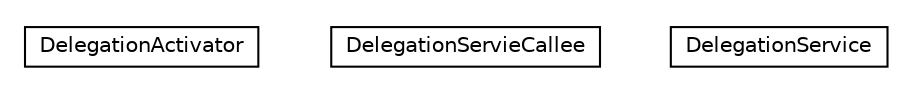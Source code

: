 #!/usr/local/bin/dot
#
# Class diagram 
# Generated by UMLGraph version R5_6-24-gf6e263 (http://www.umlgraph.org/)
#

digraph G {
	edge [fontname="Helvetica",fontsize=10,labelfontname="Helvetica",labelfontsize=10];
	node [fontname="Helvetica",fontsize=10,shape=plaintext];
	nodesep=0.25;
	ranksep=0.5;
	// org.universAAL.security.authorisator.delegation.DelegationActivator
	c744 [label=<<table title="org.universAAL.security.authorisator.delegation.DelegationActivator" border="0" cellborder="1" cellspacing="0" cellpadding="2" port="p" href="./DelegationActivator.html">
		<tr><td><table border="0" cellspacing="0" cellpadding="1">
<tr><td align="center" balign="center"> DelegationActivator </td></tr>
		</table></td></tr>
		</table>>, URL="./DelegationActivator.html", fontname="Helvetica", fontcolor="black", fontsize=10.0];
	// org.universAAL.security.authorisator.delegation.DelegationServieCallee
	c745 [label=<<table title="org.universAAL.security.authorisator.delegation.DelegationServieCallee" border="0" cellborder="1" cellspacing="0" cellpadding="2" port="p" href="./DelegationServieCallee.html">
		<tr><td><table border="0" cellspacing="0" cellpadding="1">
<tr><td align="center" balign="center"> DelegationServieCallee </td></tr>
		</table></td></tr>
		</table>>, URL="./DelegationServieCallee.html", fontname="Helvetica", fontcolor="black", fontsize=10.0];
	// org.universAAL.security.authorisator.delegation.DelegationService
	c746 [label=<<table title="org.universAAL.security.authorisator.delegation.DelegationService" border="0" cellborder="1" cellspacing="0" cellpadding="2" port="p" href="./DelegationService.html">
		<tr><td><table border="0" cellspacing="0" cellpadding="1">
<tr><td align="center" balign="center"> DelegationService </td></tr>
		</table></td></tr>
		</table>>, URL="./DelegationService.html", fontname="Helvetica", fontcolor="black", fontsize=10.0];
}

